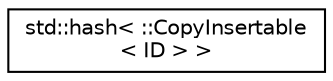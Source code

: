 digraph "Graphical Class Hierarchy"
{
  edge [fontname="Helvetica",fontsize="10",labelfontname="Helvetica",labelfontsize="10"];
  node [fontname="Helvetica",fontsize="10",shape=record];
  rankdir="LR";
  Node0 [label="std::hash\< ::CopyInsertable\l\< ID \> \>",height=0.2,width=0.4,color="black", fillcolor="white", style="filled",URL="$structstd_1_1hash_3_01_1_1_copy_insertable_3_01_i_d_01_4_01_4.html"];
}
